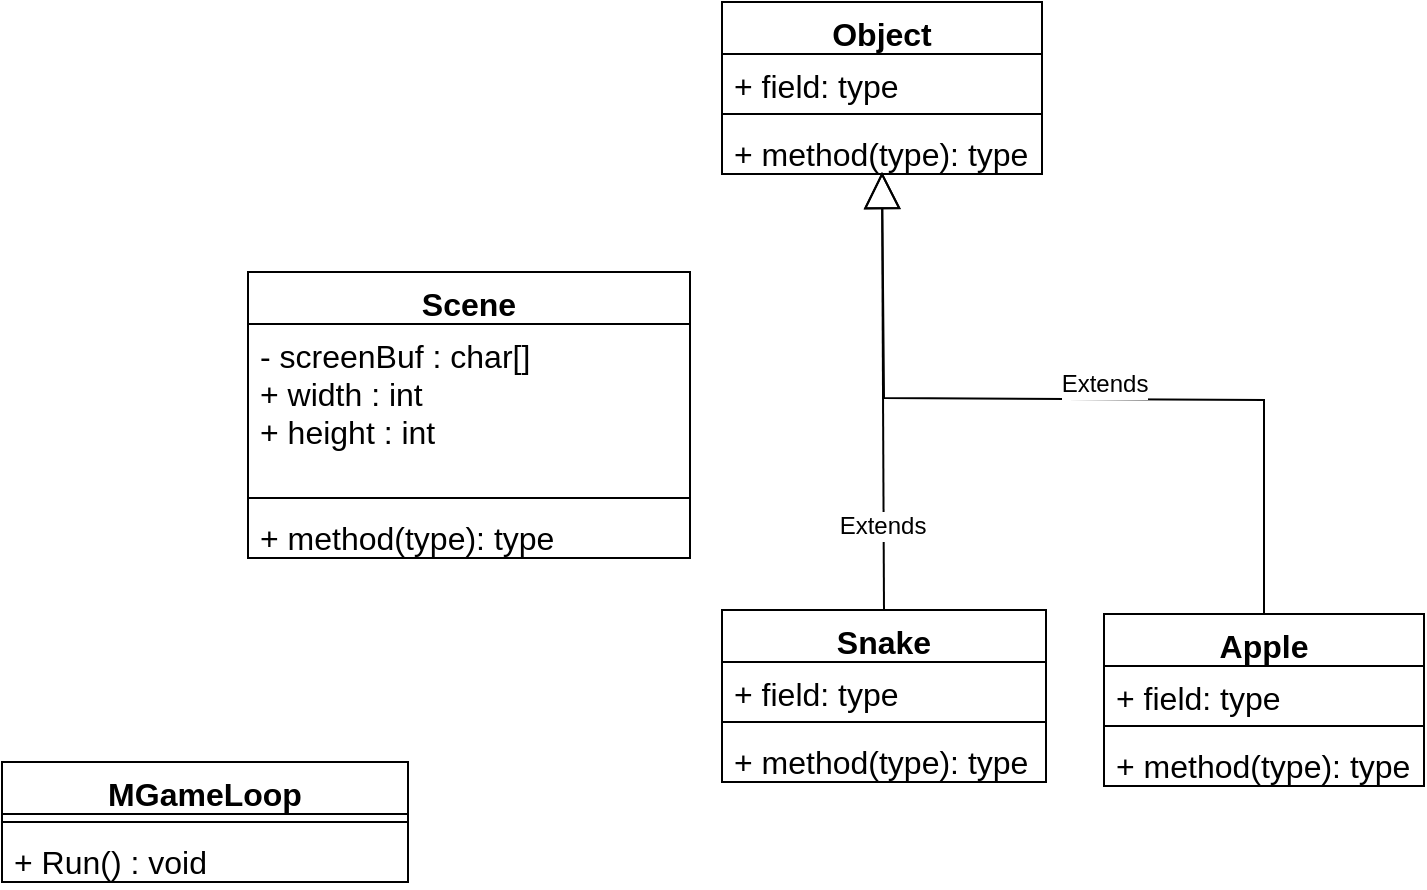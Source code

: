 <mxfile version="21.3.2" type="github">
  <diagram name="페이지-1" id="cJXmIusgj8QksQuK2b0Y">
    <mxGraphModel dx="646" dy="1608" grid="0" gridSize="10" guides="1" tooltips="1" connect="1" arrows="1" fold="1" page="0" pageScale="1" pageWidth="827" pageHeight="1169" math="0" shadow="0">
      <root>
        <mxCell id="0" />
        <mxCell id="1" parent="0" />
        <mxCell id="XUZKfUmJRSVSDIHbd69S-1" value="MGameLoop" style="swimlane;fontStyle=1;align=center;verticalAlign=top;childLayout=stackLayout;horizontal=1;startSize=26;horizontalStack=0;resizeParent=1;resizeParentMax=0;resizeLast=0;collapsible=1;marginBottom=0;whiteSpace=wrap;html=1;fontSize=16;" vertex="1" parent="1">
          <mxGeometry x="160" y="9" width="203" height="60" as="geometry">
            <mxRectangle x="160" y="9" width="132" height="31" as="alternateBounds" />
          </mxGeometry>
        </mxCell>
        <mxCell id="XUZKfUmJRSVSDIHbd69S-3" value="" style="line;strokeWidth=1;fillColor=none;align=left;verticalAlign=middle;spacingTop=-1;spacingLeft=3;spacingRight=3;rotatable=0;labelPosition=right;points=[];portConstraint=eastwest;strokeColor=inherit;fontSize=16;" vertex="1" parent="XUZKfUmJRSVSDIHbd69S-1">
          <mxGeometry y="26" width="203" height="8" as="geometry" />
        </mxCell>
        <mxCell id="XUZKfUmJRSVSDIHbd69S-4" value="+ Run() : void" style="text;strokeColor=none;fillColor=none;align=left;verticalAlign=top;spacingLeft=4;spacingRight=4;overflow=hidden;rotatable=0;points=[[0,0.5],[1,0.5]];portConstraint=eastwest;whiteSpace=wrap;html=1;fontSize=16;" vertex="1" parent="XUZKfUmJRSVSDIHbd69S-1">
          <mxGeometry y="34" width="203" height="26" as="geometry" />
        </mxCell>
        <mxCell id="XUZKfUmJRSVSDIHbd69S-5" value="Scene" style="swimlane;fontStyle=1;align=center;verticalAlign=top;childLayout=stackLayout;horizontal=1;startSize=26;horizontalStack=0;resizeParent=1;resizeParentMax=0;resizeLast=0;collapsible=1;marginBottom=0;whiteSpace=wrap;html=1;fontSize=16;" vertex="1" parent="1">
          <mxGeometry x="283" y="-236" width="221" height="143" as="geometry" />
        </mxCell>
        <mxCell id="XUZKfUmJRSVSDIHbd69S-6" value="- screenBuf : char[]&lt;br&gt;+ width : int&lt;br&gt;+ height : int" style="text;strokeColor=none;fillColor=none;align=left;verticalAlign=top;spacingLeft=4;spacingRight=4;overflow=hidden;rotatable=0;points=[[0,0.5],[1,0.5]];portConstraint=eastwest;whiteSpace=wrap;html=1;fontSize=16;" vertex="1" parent="XUZKfUmJRSVSDIHbd69S-5">
          <mxGeometry y="26" width="221" height="83" as="geometry" />
        </mxCell>
        <mxCell id="XUZKfUmJRSVSDIHbd69S-7" value="" style="line;strokeWidth=1;fillColor=none;align=left;verticalAlign=middle;spacingTop=-1;spacingLeft=3;spacingRight=3;rotatable=0;labelPosition=right;points=[];portConstraint=eastwest;strokeColor=inherit;fontSize=16;" vertex="1" parent="XUZKfUmJRSVSDIHbd69S-5">
          <mxGeometry y="109" width="221" height="8" as="geometry" />
        </mxCell>
        <mxCell id="XUZKfUmJRSVSDIHbd69S-8" value="+ method(type): type" style="text;strokeColor=none;fillColor=none;align=left;verticalAlign=top;spacingLeft=4;spacingRight=4;overflow=hidden;rotatable=0;points=[[0,0.5],[1,0.5]];portConstraint=eastwest;whiteSpace=wrap;html=1;fontSize=16;" vertex="1" parent="XUZKfUmJRSVSDIHbd69S-5">
          <mxGeometry y="117" width="221" height="26" as="geometry" />
        </mxCell>
        <mxCell id="XUZKfUmJRSVSDIHbd69S-42" value="Extends" style="endArrow=block;endSize=16;endFill=0;html=1;rounded=0;fontSize=12;curved=1;exitX=0.5;exitY=0;exitDx=0;exitDy=0;entryX=0.5;entryY=0.962;entryDx=0;entryDy=0;entryPerimeter=0;" edge="1" parent="1" source="XUZKfUmJRSVSDIHbd69S-44" target="XUZKfUmJRSVSDIHbd69S-51">
          <mxGeometry x="-0.611" y="1" width="160" relative="1" as="geometry">
            <mxPoint x="570" y="-77" as="sourcePoint" />
            <mxPoint x="570" y="-274" as="targetPoint" />
            <mxPoint as="offset" />
          </mxGeometry>
        </mxCell>
        <mxCell id="XUZKfUmJRSVSDIHbd69S-44" value="Snake" style="swimlane;fontStyle=1;align=center;verticalAlign=top;childLayout=stackLayout;horizontal=1;startSize=26;horizontalStack=0;resizeParent=1;resizeParentMax=0;resizeLast=0;collapsible=1;marginBottom=0;whiteSpace=wrap;html=1;fontSize=16;" vertex="1" parent="1">
          <mxGeometry x="520" y="-67" width="162" height="86" as="geometry" />
        </mxCell>
        <mxCell id="XUZKfUmJRSVSDIHbd69S-45" value="+ field: type" style="text;strokeColor=none;fillColor=none;align=left;verticalAlign=top;spacingLeft=4;spacingRight=4;overflow=hidden;rotatable=0;points=[[0,0.5],[1,0.5]];portConstraint=eastwest;whiteSpace=wrap;html=1;fontSize=16;" vertex="1" parent="XUZKfUmJRSVSDIHbd69S-44">
          <mxGeometry y="26" width="162" height="26" as="geometry" />
        </mxCell>
        <mxCell id="XUZKfUmJRSVSDIHbd69S-46" value="" style="line;strokeWidth=1;fillColor=none;align=left;verticalAlign=middle;spacingTop=-1;spacingLeft=3;spacingRight=3;rotatable=0;labelPosition=right;points=[];portConstraint=eastwest;strokeColor=inherit;fontSize=16;" vertex="1" parent="XUZKfUmJRSVSDIHbd69S-44">
          <mxGeometry y="52" width="162" height="8" as="geometry" />
        </mxCell>
        <mxCell id="XUZKfUmJRSVSDIHbd69S-47" value="+ method(type): type" style="text;strokeColor=none;fillColor=none;align=left;verticalAlign=top;spacingLeft=4;spacingRight=4;overflow=hidden;rotatable=0;points=[[0,0.5],[1,0.5]];portConstraint=eastwest;whiteSpace=wrap;html=1;fontSize=16;" vertex="1" parent="XUZKfUmJRSVSDIHbd69S-44">
          <mxGeometry y="60" width="162" height="26" as="geometry" />
        </mxCell>
        <mxCell id="XUZKfUmJRSVSDIHbd69S-48" value="Object" style="swimlane;fontStyle=1;align=center;verticalAlign=top;childLayout=stackLayout;horizontal=1;startSize=26;horizontalStack=0;resizeParent=1;resizeParentMax=0;resizeLast=0;collapsible=1;marginBottom=0;whiteSpace=wrap;html=1;fontSize=16;" vertex="1" parent="1">
          <mxGeometry x="520" y="-371" width="160" height="86" as="geometry" />
        </mxCell>
        <mxCell id="XUZKfUmJRSVSDIHbd69S-49" value="+ field: type" style="text;strokeColor=none;fillColor=none;align=left;verticalAlign=top;spacingLeft=4;spacingRight=4;overflow=hidden;rotatable=0;points=[[0,0.5],[1,0.5]];portConstraint=eastwest;whiteSpace=wrap;html=1;fontSize=16;" vertex="1" parent="XUZKfUmJRSVSDIHbd69S-48">
          <mxGeometry y="26" width="160" height="26" as="geometry" />
        </mxCell>
        <mxCell id="XUZKfUmJRSVSDIHbd69S-50" value="" style="line;strokeWidth=1;fillColor=none;align=left;verticalAlign=middle;spacingTop=-1;spacingLeft=3;spacingRight=3;rotatable=0;labelPosition=right;points=[];portConstraint=eastwest;strokeColor=inherit;fontSize=16;" vertex="1" parent="XUZKfUmJRSVSDIHbd69S-48">
          <mxGeometry y="52" width="160" height="8" as="geometry" />
        </mxCell>
        <mxCell id="XUZKfUmJRSVSDIHbd69S-51" value="+ method(type): type" style="text;strokeColor=none;fillColor=none;align=left;verticalAlign=top;spacingLeft=4;spacingRight=4;overflow=hidden;rotatable=0;points=[[0,0.5],[1,0.5]];portConstraint=eastwest;whiteSpace=wrap;html=1;fontSize=16;" vertex="1" parent="XUZKfUmJRSVSDIHbd69S-48">
          <mxGeometry y="60" width="160" height="26" as="geometry" />
        </mxCell>
        <mxCell id="XUZKfUmJRSVSDIHbd69S-52" value="Apple" style="swimlane;fontStyle=1;align=center;verticalAlign=top;childLayout=stackLayout;horizontal=1;startSize=26;horizontalStack=0;resizeParent=1;resizeParentMax=0;resizeLast=0;collapsible=1;marginBottom=0;whiteSpace=wrap;html=1;fontSize=16;" vertex="1" parent="1">
          <mxGeometry x="711" y="-65" width="160" height="86" as="geometry" />
        </mxCell>
        <mxCell id="XUZKfUmJRSVSDIHbd69S-53" value="+ field: type" style="text;strokeColor=none;fillColor=none;align=left;verticalAlign=top;spacingLeft=4;spacingRight=4;overflow=hidden;rotatable=0;points=[[0,0.5],[1,0.5]];portConstraint=eastwest;whiteSpace=wrap;html=1;fontSize=16;" vertex="1" parent="XUZKfUmJRSVSDIHbd69S-52">
          <mxGeometry y="26" width="160" height="26" as="geometry" />
        </mxCell>
        <mxCell id="XUZKfUmJRSVSDIHbd69S-54" value="" style="line;strokeWidth=1;fillColor=none;align=left;verticalAlign=middle;spacingTop=-1;spacingLeft=3;spacingRight=3;rotatable=0;labelPosition=right;points=[];portConstraint=eastwest;strokeColor=inherit;fontSize=16;" vertex="1" parent="XUZKfUmJRSVSDIHbd69S-52">
          <mxGeometry y="52" width="160" height="8" as="geometry" />
        </mxCell>
        <mxCell id="XUZKfUmJRSVSDIHbd69S-55" value="+ method(type): type" style="text;strokeColor=none;fillColor=none;align=left;verticalAlign=top;spacingLeft=4;spacingRight=4;overflow=hidden;rotatable=0;points=[[0,0.5],[1,0.5]];portConstraint=eastwest;whiteSpace=wrap;html=1;fontSize=16;" vertex="1" parent="XUZKfUmJRSVSDIHbd69S-52">
          <mxGeometry y="60" width="160" height="26" as="geometry" />
        </mxCell>
        <mxCell id="XUZKfUmJRSVSDIHbd69S-56" value="Extends" style="endArrow=block;endSize=16;endFill=0;html=1;rounded=0;fontSize=12;exitX=0.5;exitY=0;exitDx=0;exitDy=0;" edge="1" parent="1" source="XUZKfUmJRSVSDIHbd69S-52">
          <mxGeometry x="-0.084" y="-8" width="160" relative="1" as="geometry">
            <mxPoint x="855" y="-239" as="sourcePoint" />
            <mxPoint x="600" y="-286" as="targetPoint" />
            <Array as="points">
              <mxPoint x="791" y="-172" />
              <mxPoint x="601" y="-173" />
            </Array>
            <mxPoint x="1" as="offset" />
          </mxGeometry>
        </mxCell>
      </root>
    </mxGraphModel>
  </diagram>
</mxfile>
